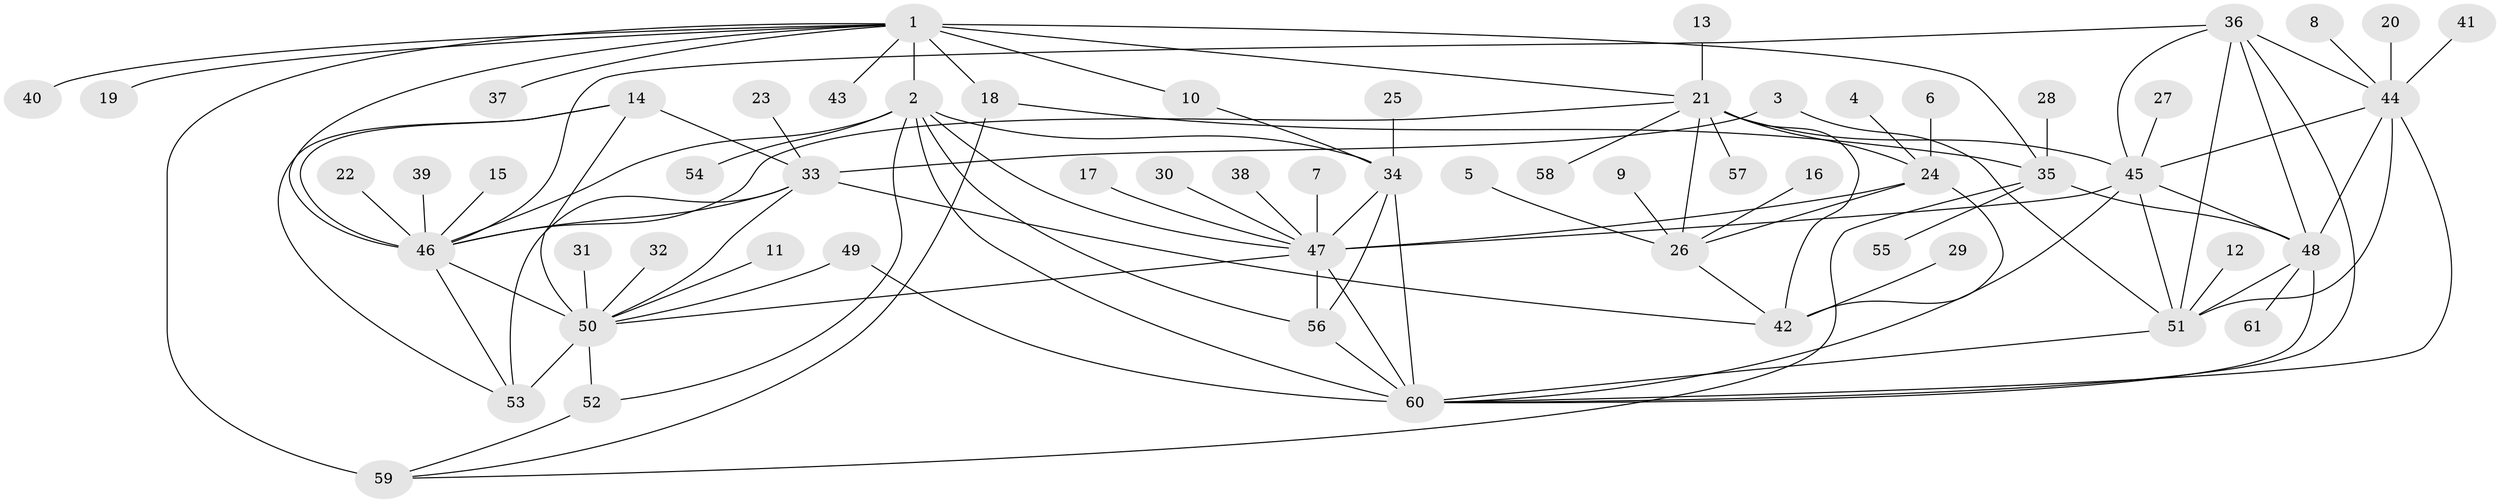 // original degree distribution, {9: 0.08196721311475409, 8: 0.05737704918032787, 6: 0.03278688524590164, 5: 0.00819672131147541, 10: 0.03278688524590164, 13: 0.00819672131147541, 7: 0.02459016393442623, 2: 0.1557377049180328, 3: 0.01639344262295082, 1: 0.5655737704918032, 4: 0.01639344262295082}
// Generated by graph-tools (version 1.1) at 2025/26/03/09/25 03:26:48]
// undirected, 61 vertices, 102 edges
graph export_dot {
graph [start="1"]
  node [color=gray90,style=filled];
  1;
  2;
  3;
  4;
  5;
  6;
  7;
  8;
  9;
  10;
  11;
  12;
  13;
  14;
  15;
  16;
  17;
  18;
  19;
  20;
  21;
  22;
  23;
  24;
  25;
  26;
  27;
  28;
  29;
  30;
  31;
  32;
  33;
  34;
  35;
  36;
  37;
  38;
  39;
  40;
  41;
  42;
  43;
  44;
  45;
  46;
  47;
  48;
  49;
  50;
  51;
  52;
  53;
  54;
  55;
  56;
  57;
  58;
  59;
  60;
  61;
  1 -- 2 [weight=1.0];
  1 -- 10 [weight=1.0];
  1 -- 18 [weight=3.0];
  1 -- 19 [weight=1.0];
  1 -- 21 [weight=1.0];
  1 -- 35 [weight=3.0];
  1 -- 37 [weight=1.0];
  1 -- 40 [weight=1.0];
  1 -- 43 [weight=1.0];
  1 -- 46 [weight=1.0];
  1 -- 59 [weight=3.0];
  2 -- 34 [weight=1.0];
  2 -- 46 [weight=1.0];
  2 -- 47 [weight=2.0];
  2 -- 52 [weight=1.0];
  2 -- 54 [weight=1.0];
  2 -- 56 [weight=1.0];
  2 -- 60 [weight=1.0];
  3 -- 33 [weight=1.0];
  3 -- 51 [weight=1.0];
  4 -- 24 [weight=1.0];
  5 -- 26 [weight=1.0];
  6 -- 24 [weight=1.0];
  7 -- 47 [weight=1.0];
  8 -- 44 [weight=1.0];
  9 -- 26 [weight=1.0];
  10 -- 34 [weight=1.0];
  11 -- 50 [weight=1.0];
  12 -- 51 [weight=1.0];
  13 -- 21 [weight=1.0];
  14 -- 33 [weight=1.0];
  14 -- 46 [weight=1.0];
  14 -- 50 [weight=2.0];
  14 -- 53 [weight=1.0];
  15 -- 46 [weight=1.0];
  16 -- 26 [weight=1.0];
  17 -- 47 [weight=1.0];
  18 -- 35 [weight=1.0];
  18 -- 59 [weight=1.0];
  20 -- 44 [weight=1.0];
  21 -- 24 [weight=3.0];
  21 -- 26 [weight=3.0];
  21 -- 42 [weight=3.0];
  21 -- 45 [weight=1.0];
  21 -- 46 [weight=1.0];
  21 -- 57 [weight=1.0];
  21 -- 58 [weight=1.0];
  22 -- 46 [weight=1.0];
  23 -- 33 [weight=1.0];
  24 -- 26 [weight=1.0];
  24 -- 42 [weight=1.0];
  24 -- 47 [weight=1.0];
  25 -- 34 [weight=1.0];
  26 -- 42 [weight=1.0];
  27 -- 45 [weight=1.0];
  28 -- 35 [weight=1.0];
  29 -- 42 [weight=1.0];
  30 -- 47 [weight=1.0];
  31 -- 50 [weight=1.0];
  32 -- 50 [weight=1.0];
  33 -- 42 [weight=1.0];
  33 -- 46 [weight=1.0];
  33 -- 50 [weight=2.0];
  33 -- 53 [weight=1.0];
  34 -- 47 [weight=2.0];
  34 -- 56 [weight=1.0];
  34 -- 60 [weight=1.0];
  35 -- 48 [weight=1.0];
  35 -- 55 [weight=1.0];
  35 -- 59 [weight=1.0];
  36 -- 44 [weight=1.0];
  36 -- 45 [weight=1.0];
  36 -- 46 [weight=1.0];
  36 -- 48 [weight=1.0];
  36 -- 51 [weight=1.0];
  36 -- 60 [weight=1.0];
  38 -- 47 [weight=1.0];
  39 -- 46 [weight=1.0];
  41 -- 44 [weight=1.0];
  44 -- 45 [weight=1.0];
  44 -- 48 [weight=1.0];
  44 -- 51 [weight=1.0];
  44 -- 60 [weight=1.0];
  45 -- 47 [weight=1.0];
  45 -- 48 [weight=1.0];
  45 -- 51 [weight=1.0];
  45 -- 60 [weight=1.0];
  46 -- 50 [weight=2.0];
  46 -- 53 [weight=1.0];
  47 -- 50 [weight=1.0];
  47 -- 56 [weight=2.0];
  47 -- 60 [weight=2.0];
  48 -- 51 [weight=1.0];
  48 -- 60 [weight=1.0];
  48 -- 61 [weight=1.0];
  49 -- 50 [weight=1.0];
  49 -- 60 [weight=1.0];
  50 -- 52 [weight=1.0];
  50 -- 53 [weight=2.0];
  51 -- 60 [weight=1.0];
  52 -- 59 [weight=1.0];
  56 -- 60 [weight=1.0];
}
